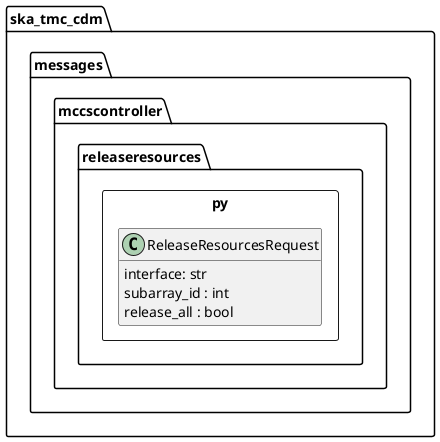 @startuml
hide empty members
left to right direction

package ska_tmc_cdm.messages.mccscontroller {
	package releaseresources.py <<Rectangle>> {
		class ReleaseResourcesRequest {
			interface: str
			subarray_id : int
			release_all : bool
		}
	}
}

@enduml
